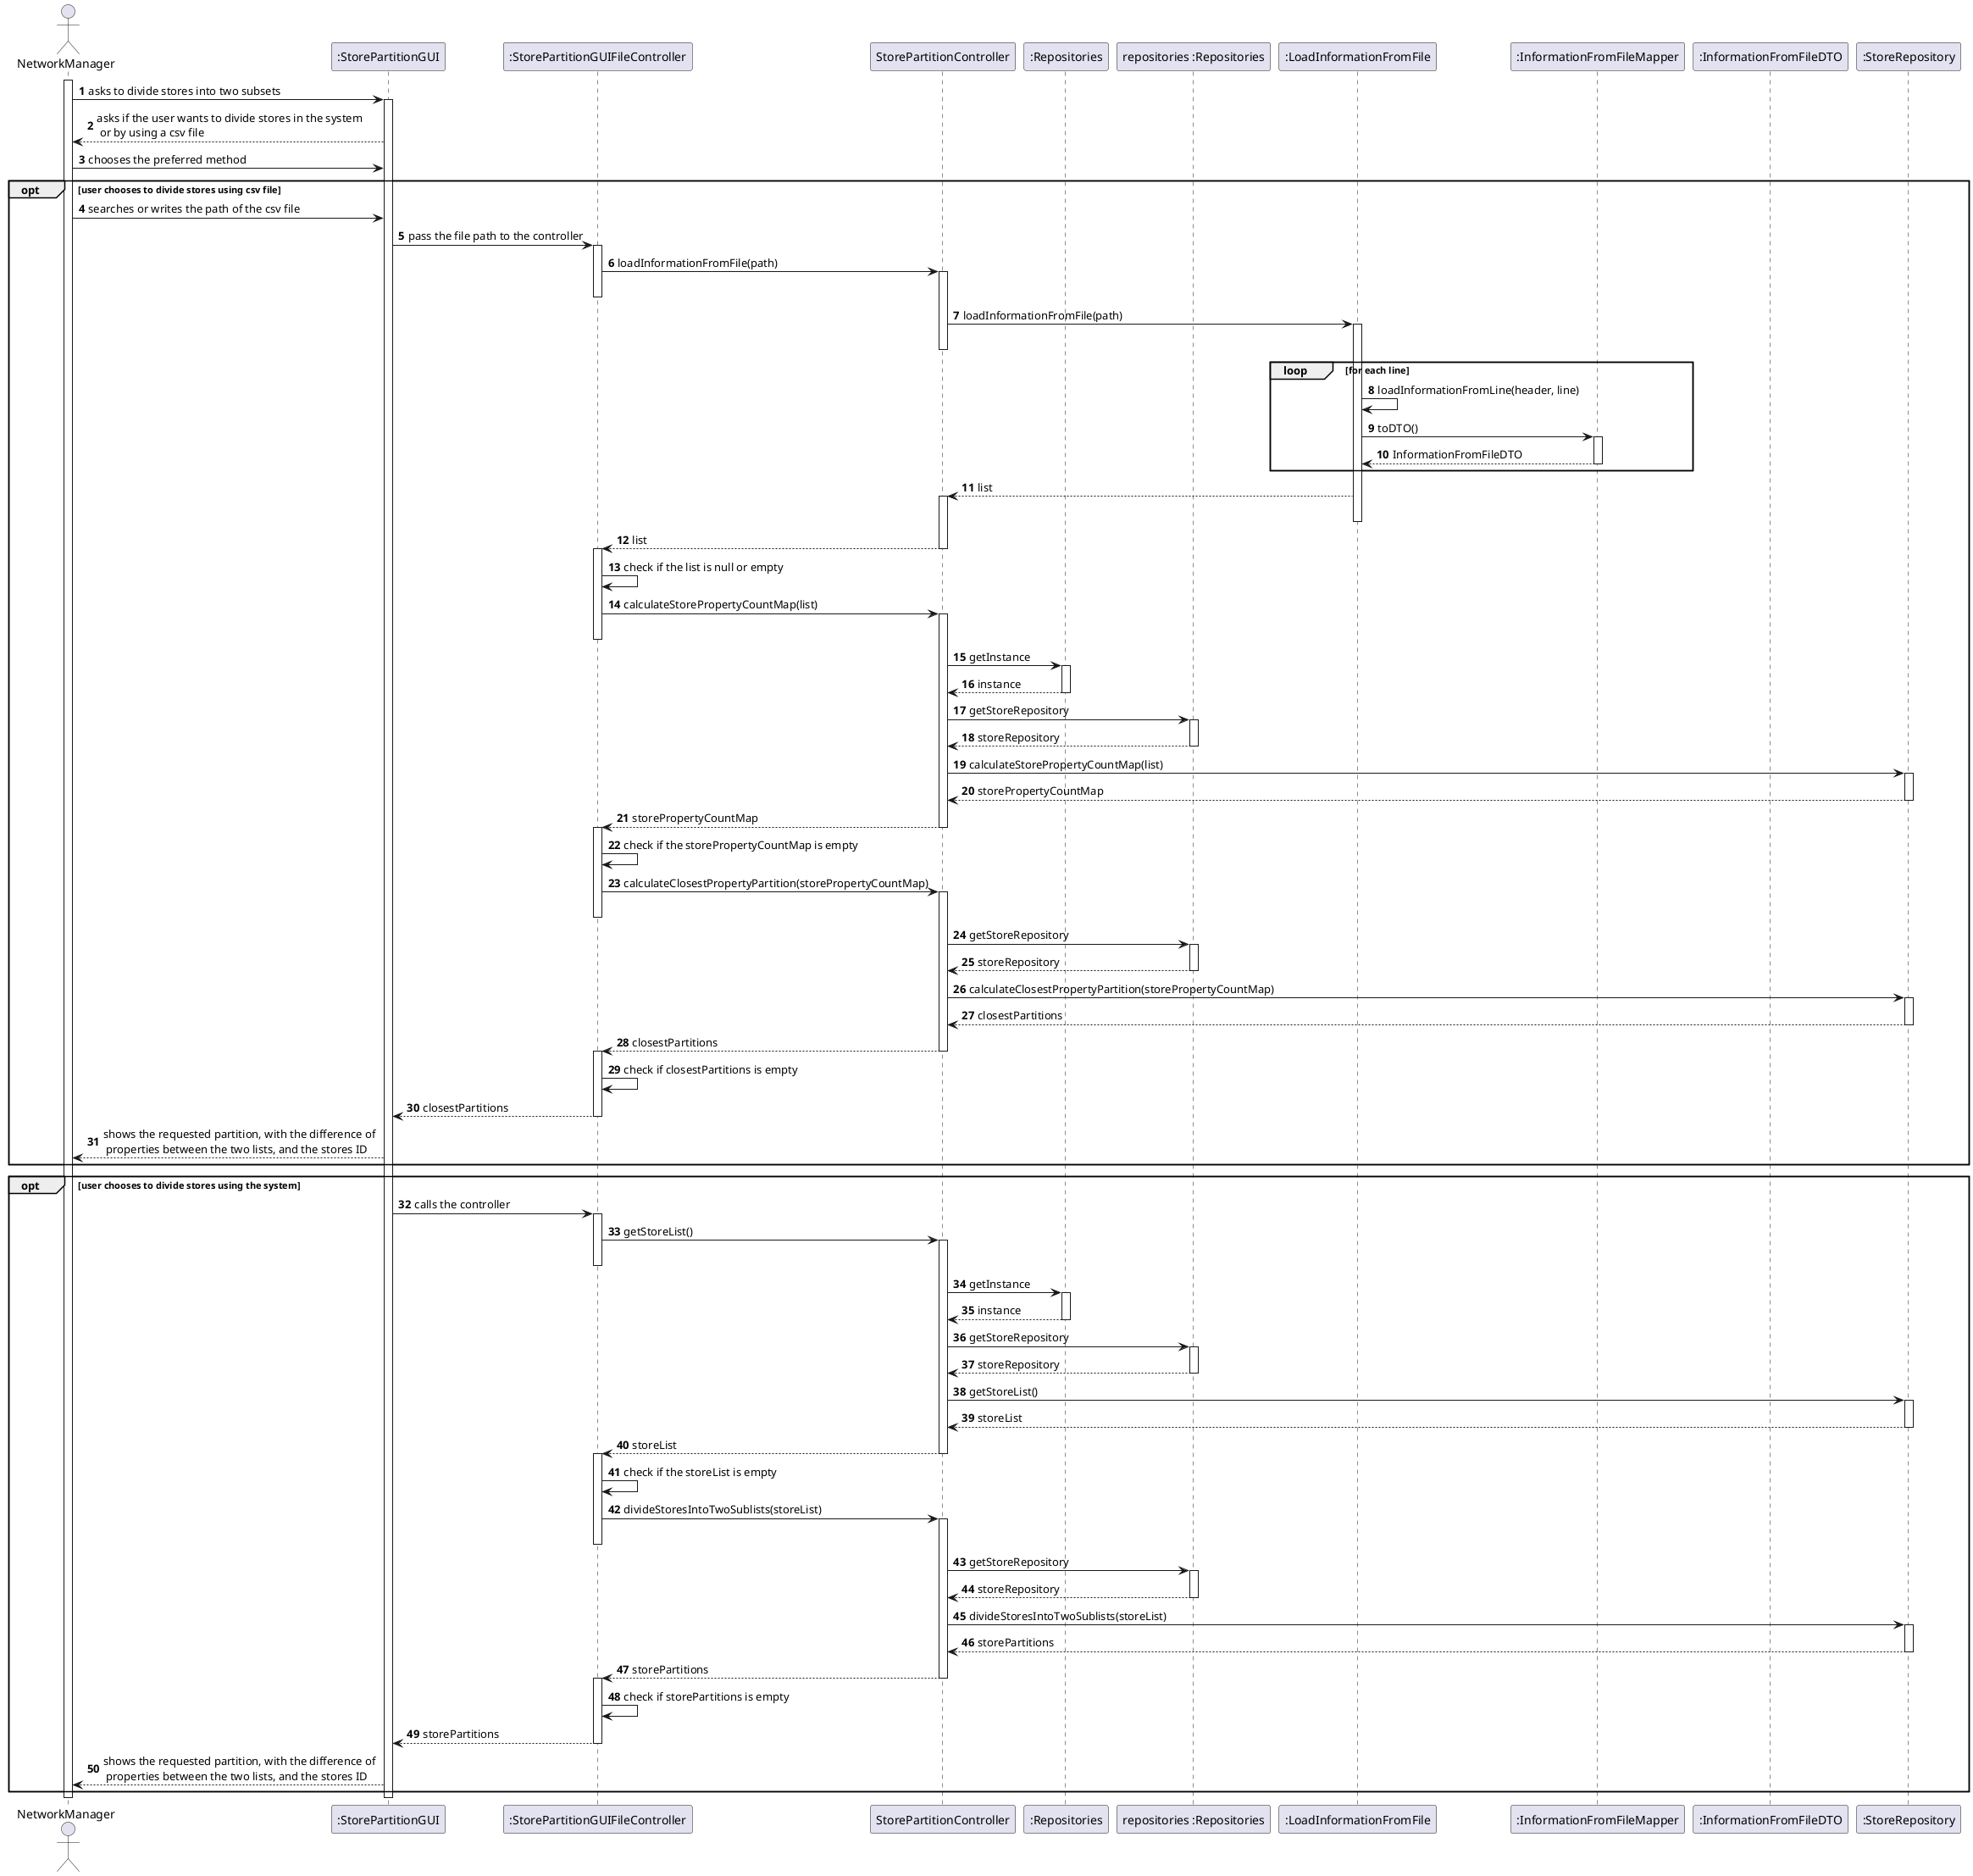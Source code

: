 @startuml
autonumber
actor "NetworkManager" as NM
participant ":StorePartitionGUI" as GUI
participant ":StorePartitionGUIFileController" as CTRL
participant "StorePartitionController" as SPC
participant ":Repositories" as REPO
participant "repositories :Repositories" as repo
participant ":LoadInformationFromFile" as LIFF
participant ":InformationFromFileMapper" as MapperDTO
participant ":InformationFromFileDTO" as DTO
participant ":StoreRepository" as SR



activate NM
NM -> GUI : asks to divide stores into two subsets
activate GUI
GUI --> NM : asks if the user wants to divide stores in the system \n or by using a csv file
NM -> GUI : chooses the preferred method
opt user chooses to divide stores using csv file
NM -> GUI : searches or writes the path of the csv file
GUI -> CTRL : pass the file path to the controller
activate CTRL
CTRL -> SPC : loadInformationFromFile(path)
activate SPC
deactivate CTRL
SPC -> LIFF : loadInformationFromFile(path)
activate LIFF
deactivate SPC
loop for each line
                LIFF -> LIFF: loadInformationFromLine(header, line)


                    LIFF -> MapperDTO: toDTO()
                    activate MapperDTO
                        LIFF <-- MapperDTO: InformationFromFileDTO
                    deactivate MapperDTO


end
LIFF --> SPC : list
activate SPC
deactivate LIFF
SPC --> CTRL : list
deactivate SPC
activate CTRL
CTRL -> CTRL : check if the list is null or empty
CTRL -> SPC : calculateStorePropertyCountMap(list)
activate SPC
deactivate CTRL
SPC -> REPO : getInstance
activate REPO
REPO --> SPC : instance
deactivate REPO
SPC -> repo : getStoreRepository
activate repo
repo --> SPC : storeRepository
deactivate repo
SPC -> SR : calculateStorePropertyCountMap(list)
activate SR
SR --> SPC : storePropertyCountMap
deactivate SR
SPC --> CTRL : storePropertyCountMap
deactivate SPC
activate CTRL
CTRL -> CTRL : check if the storePropertyCountMap is empty
CTRL -> SPC : calculateClosestPropertyPartition(storePropertyCountMap)
activate SPC
deactivate CTRL
SPC -> repo : getStoreRepository
activate repo
repo --> SPC : storeRepository
deactivate repo
SPC -> SR : calculateClosestPropertyPartition(storePropertyCountMap)
activate SR
SR --> SPC : closestPartitions
deactivate SR
SPC --> CTRL : closestPartitions
deactivate SPC
activate CTRL
CTRL -> CTRL : check if closestPartitions is empty
CTRL --> GUI : closestPartitions
deactivate CTRL
GUI --> NM : shows the requested partition, with the difference of \n properties between the two lists, and the stores ID
end
opt user chooses to divide stores using the system
GUI -> CTRL : calls the controller
activate CTRL
CTRL -> SPC : getStoreList()
activate SPC
deactivate CTRL
SPC -> REPO : getInstance
activate REPO
REPO --> SPC : instance
deactivate REPO
SPC -> repo : getStoreRepository
activate repo
repo --> SPC : storeRepository
deactivate repo
SPC -> SR : getStoreList()
activate SR
SR --> SPC : storeList
deactivate SR
SPC --> CTRL : storeList
deactivate SPC
activate CTRL
CTRL -> CTRL : check if the storeList is empty
CTRL -> SPC : divideStoresIntoTwoSublists(storeList)
activate SPC
deactivate CTRL
SPC -> repo : getStoreRepository
activate repo
repo --> SPC : storeRepository
deactivate repo
SPC -> SR : divideStoresIntoTwoSublists(storeList)
activate SR
SR --> SPC : storePartitions
deactivate SR
SPC --> CTRL : storePartitions
deactivate SPC
activate CTRL
CTRL -> CTRL : check if storePartitions is empty
CTRL --> GUI : storePartitions
deactivate CTRL
GUI --> NM : shows the requested partition, with the difference of \n properties between the two lists, and the stores ID

end


deactivate SR
deactivate SPC
deactivate CTRL
deactivate GUI
deactivate NM
@enduml